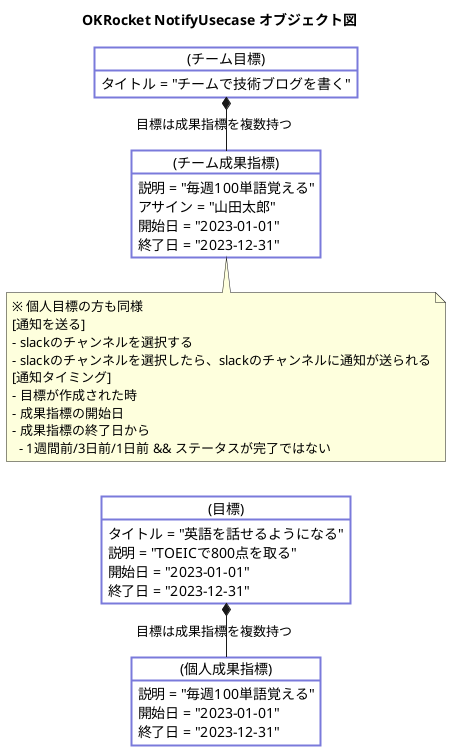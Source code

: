 @startuml
title OKRocket NotifyUsecase オブジェクト図

left to right direction

skinparam object {
  BackgroundColor #ffffff
  BorderColor #7a7adb
  FontColor #000000
  BorderThickness 2
}


object "(目標)" as Objective {
  タイトル = "英語を話せるようになる"
  説明 = "TOEICで800点を取る"
  開始日 = "2023-01-01"
  終了日 = "2023-12-31"
}

object "(個人成果指標)" as KeyResult {
  説明 = "毎週100単語覚える"
  開始日 = "2023-01-01"
  終了日 = "2023-12-31"
}

object "(チーム成果指標)" as TeamKeyResult {
  説明 = "毎週100単語覚える"
  アサイン = "山田太郎"
  開始日 = "2023-01-01"
  終了日 = "2023-12-31"
}

object "(チーム目標)" as TeamObjective {
  タイトル = "チームで技術ブログを書く"
}


Objective *- KeyResult : "目標は成果指標を複数持つ"
TeamObjective *-  TeamKeyResult : "目標は成果指標を複数持つ"


note bottom of TeamKeyResult
  ※ 個人目標の方も同様
  [通知を送る]
  - slackのチャンネルを選択する
  - slackのチャンネルを選択したら、slackのチャンネルに通知が送られる
  [通知タイミング]
  - 目標が作成された時
  - 成果指標の開始日
  - 成果指標の終了日から
    - 1週間前/3日前/1日前 && ステータスが完了ではない
end note

@enduml

